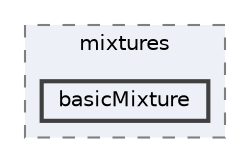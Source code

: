 digraph "src/thermophysicalModels/basic/mixtures/basicMixture"
{
 // LATEX_PDF_SIZE
  bgcolor="transparent";
  edge [fontname=Helvetica,fontsize=10,labelfontname=Helvetica,labelfontsize=10];
  node [fontname=Helvetica,fontsize=10,shape=box,height=0.2,width=0.4];
  compound=true
  subgraph clusterdir_98749f5e88c1d31322c3eea5d7103a03 {
    graph [ bgcolor="#edf0f7", pencolor="grey50", label="mixtures", fontname=Helvetica,fontsize=10 style="filled,dashed", URL="dir_98749f5e88c1d31322c3eea5d7103a03.html",tooltip=""]
  dir_fa5c8182df0b02b1a59debe313363759 [label="basicMixture", fillcolor="#edf0f7", color="grey25", style="filled,bold", URL="dir_fa5c8182df0b02b1a59debe313363759.html",tooltip=""];
  }
}
